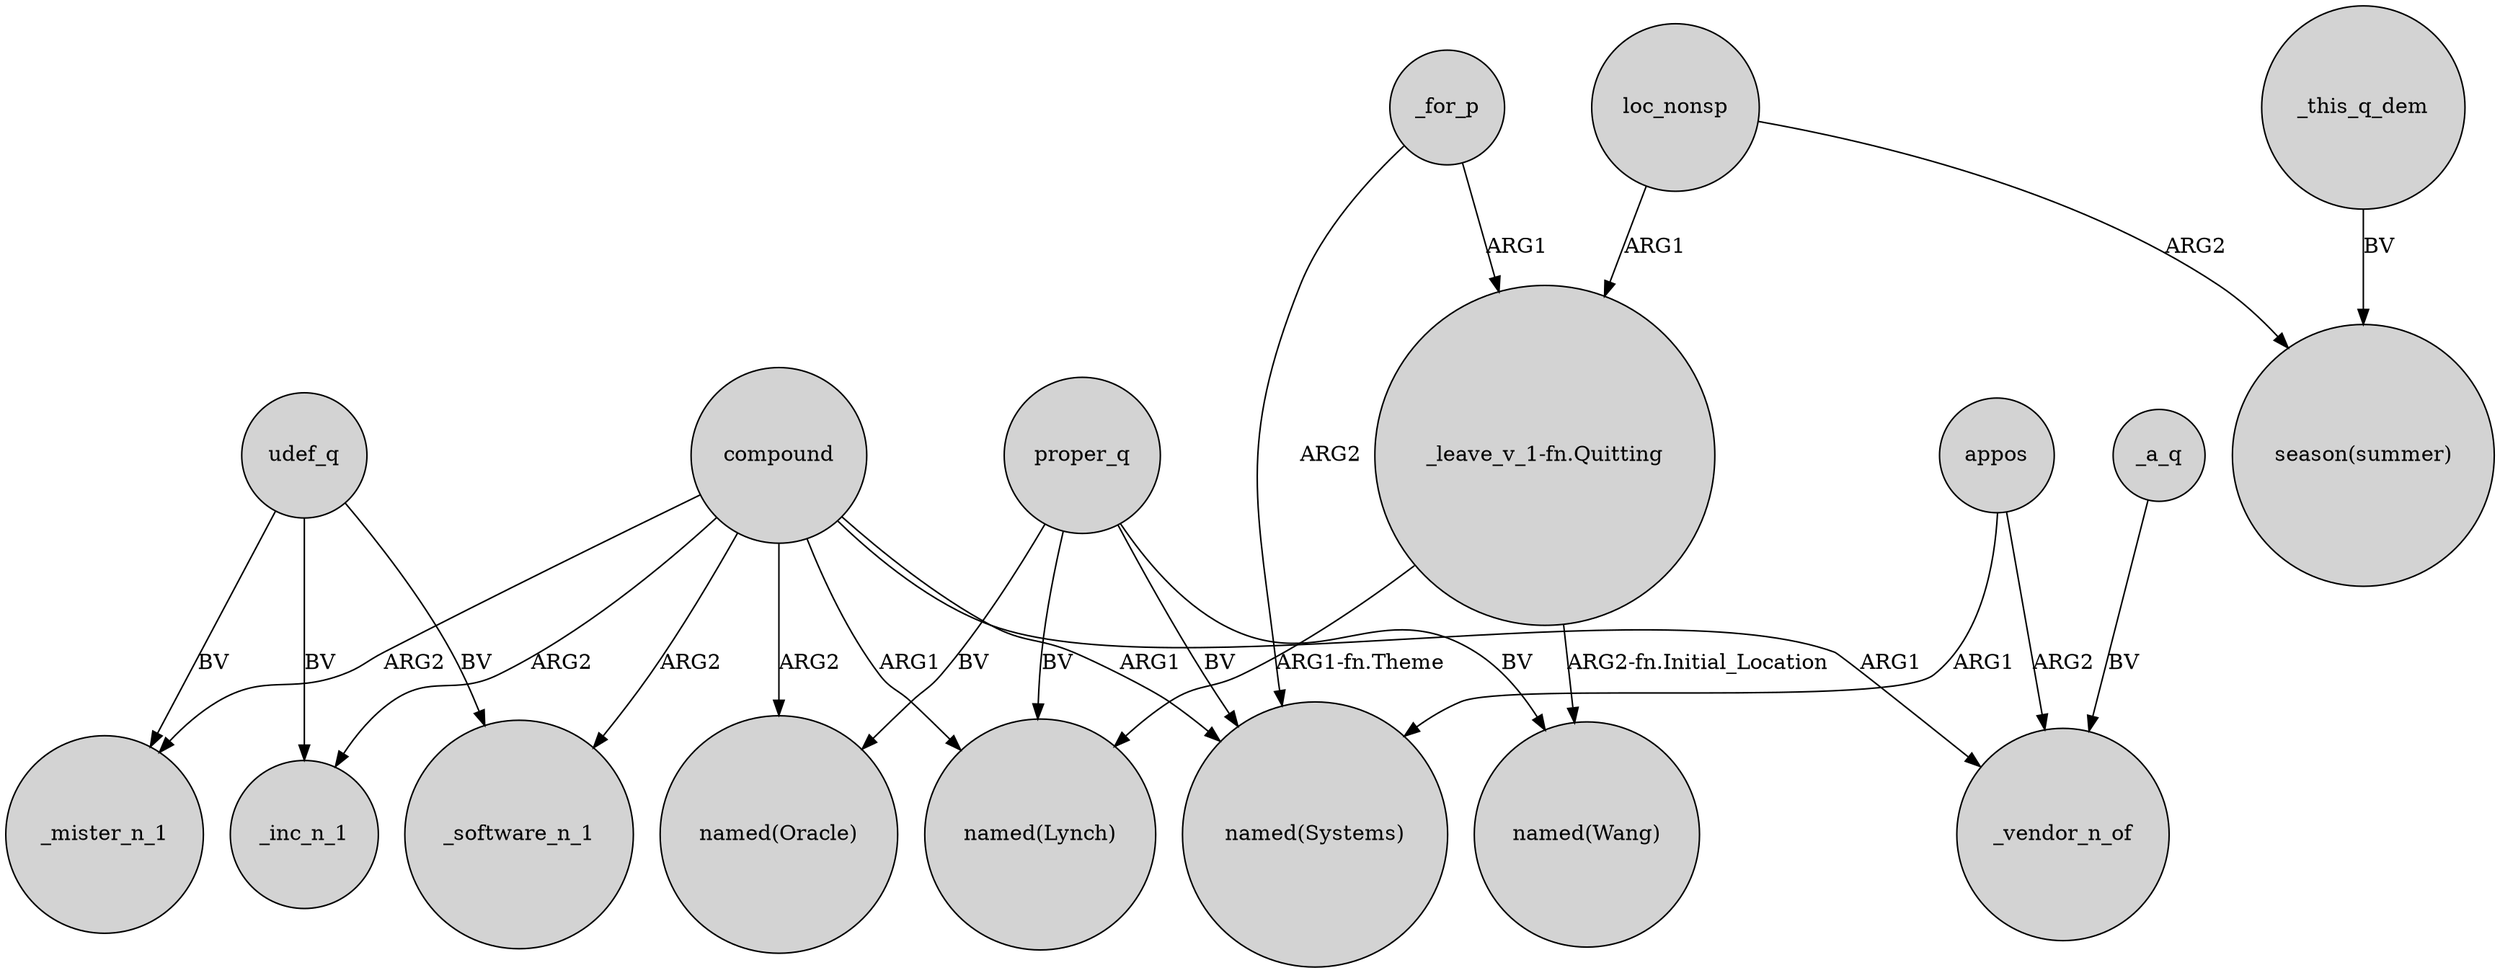 digraph {
	node [shape=circle style=filled]
	udef_q -> _software_n_1 [label=BV]
	compound -> "named(Lynch)" [label=ARG1]
	udef_q -> _inc_n_1 [label=BV]
	compound -> "named(Oracle)" [label=ARG2]
	_this_q_dem -> "season(summer)" [label=BV]
	"_leave_v_1-fn.Quitting" -> "named(Wang)" [label="ARG2-fn.Initial_Location"]
	compound -> _vendor_n_of [label=ARG1]
	compound -> _mister_n_1 [label=ARG2]
	proper_q -> "named(Lynch)" [label=BV]
	udef_q -> _mister_n_1 [label=BV]
	compound -> _software_n_1 [label=ARG2]
	proper_q -> "named(Wang)" [label=BV]
	"_leave_v_1-fn.Quitting" -> "named(Lynch)" [label="ARG1-fn.Theme"]
	compound -> "named(Systems)" [label=ARG1]
	_for_p -> "named(Systems)" [label=ARG2]
	proper_q -> "named(Oracle)" [label=BV]
	proper_q -> "named(Systems)" [label=BV]
	loc_nonsp -> "season(summer)" [label=ARG2]
	_a_q -> _vendor_n_of [label=BV]
	appos -> _vendor_n_of [label=ARG2]
	_for_p -> "_leave_v_1-fn.Quitting" [label=ARG1]
	loc_nonsp -> "_leave_v_1-fn.Quitting" [label=ARG1]
	compound -> _inc_n_1 [label=ARG2]
	appos -> "named(Systems)" [label=ARG1]
}
